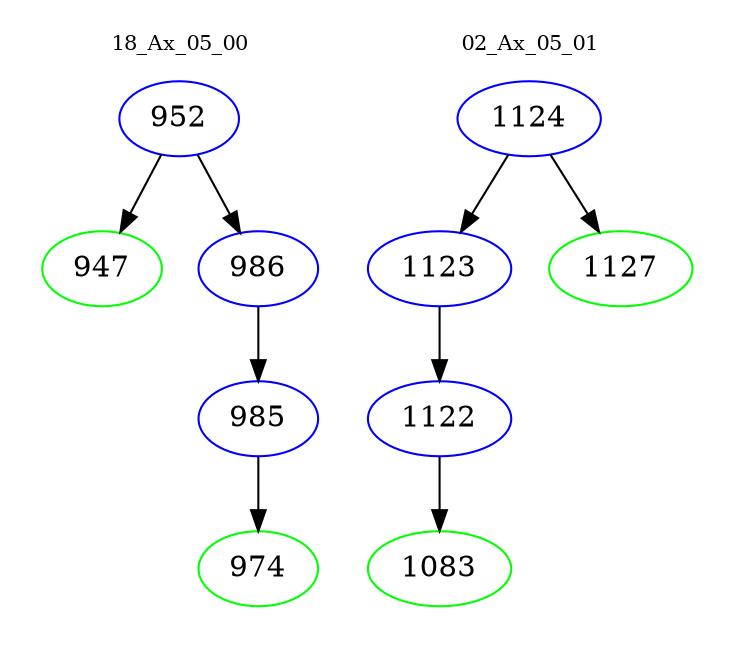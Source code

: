 digraph{
subgraph cluster_0 {
color = white
label = "18_Ax_05_00";
fontsize=10;
T0_952 [label="952", color="blue"]
T0_952 -> T0_947 [color="black"]
T0_947 [label="947", color="green"]
T0_952 -> T0_986 [color="black"]
T0_986 [label="986", color="blue"]
T0_986 -> T0_985 [color="black"]
T0_985 [label="985", color="blue"]
T0_985 -> T0_974 [color="black"]
T0_974 [label="974", color="green"]
}
subgraph cluster_1 {
color = white
label = "02_Ax_05_01";
fontsize=10;
T1_1124 [label="1124", color="blue"]
T1_1124 -> T1_1123 [color="black"]
T1_1123 [label="1123", color="blue"]
T1_1123 -> T1_1122 [color="black"]
T1_1122 [label="1122", color="blue"]
T1_1122 -> T1_1083 [color="black"]
T1_1083 [label="1083", color="green"]
T1_1124 -> T1_1127 [color="black"]
T1_1127 [label="1127", color="green"]
}
}
